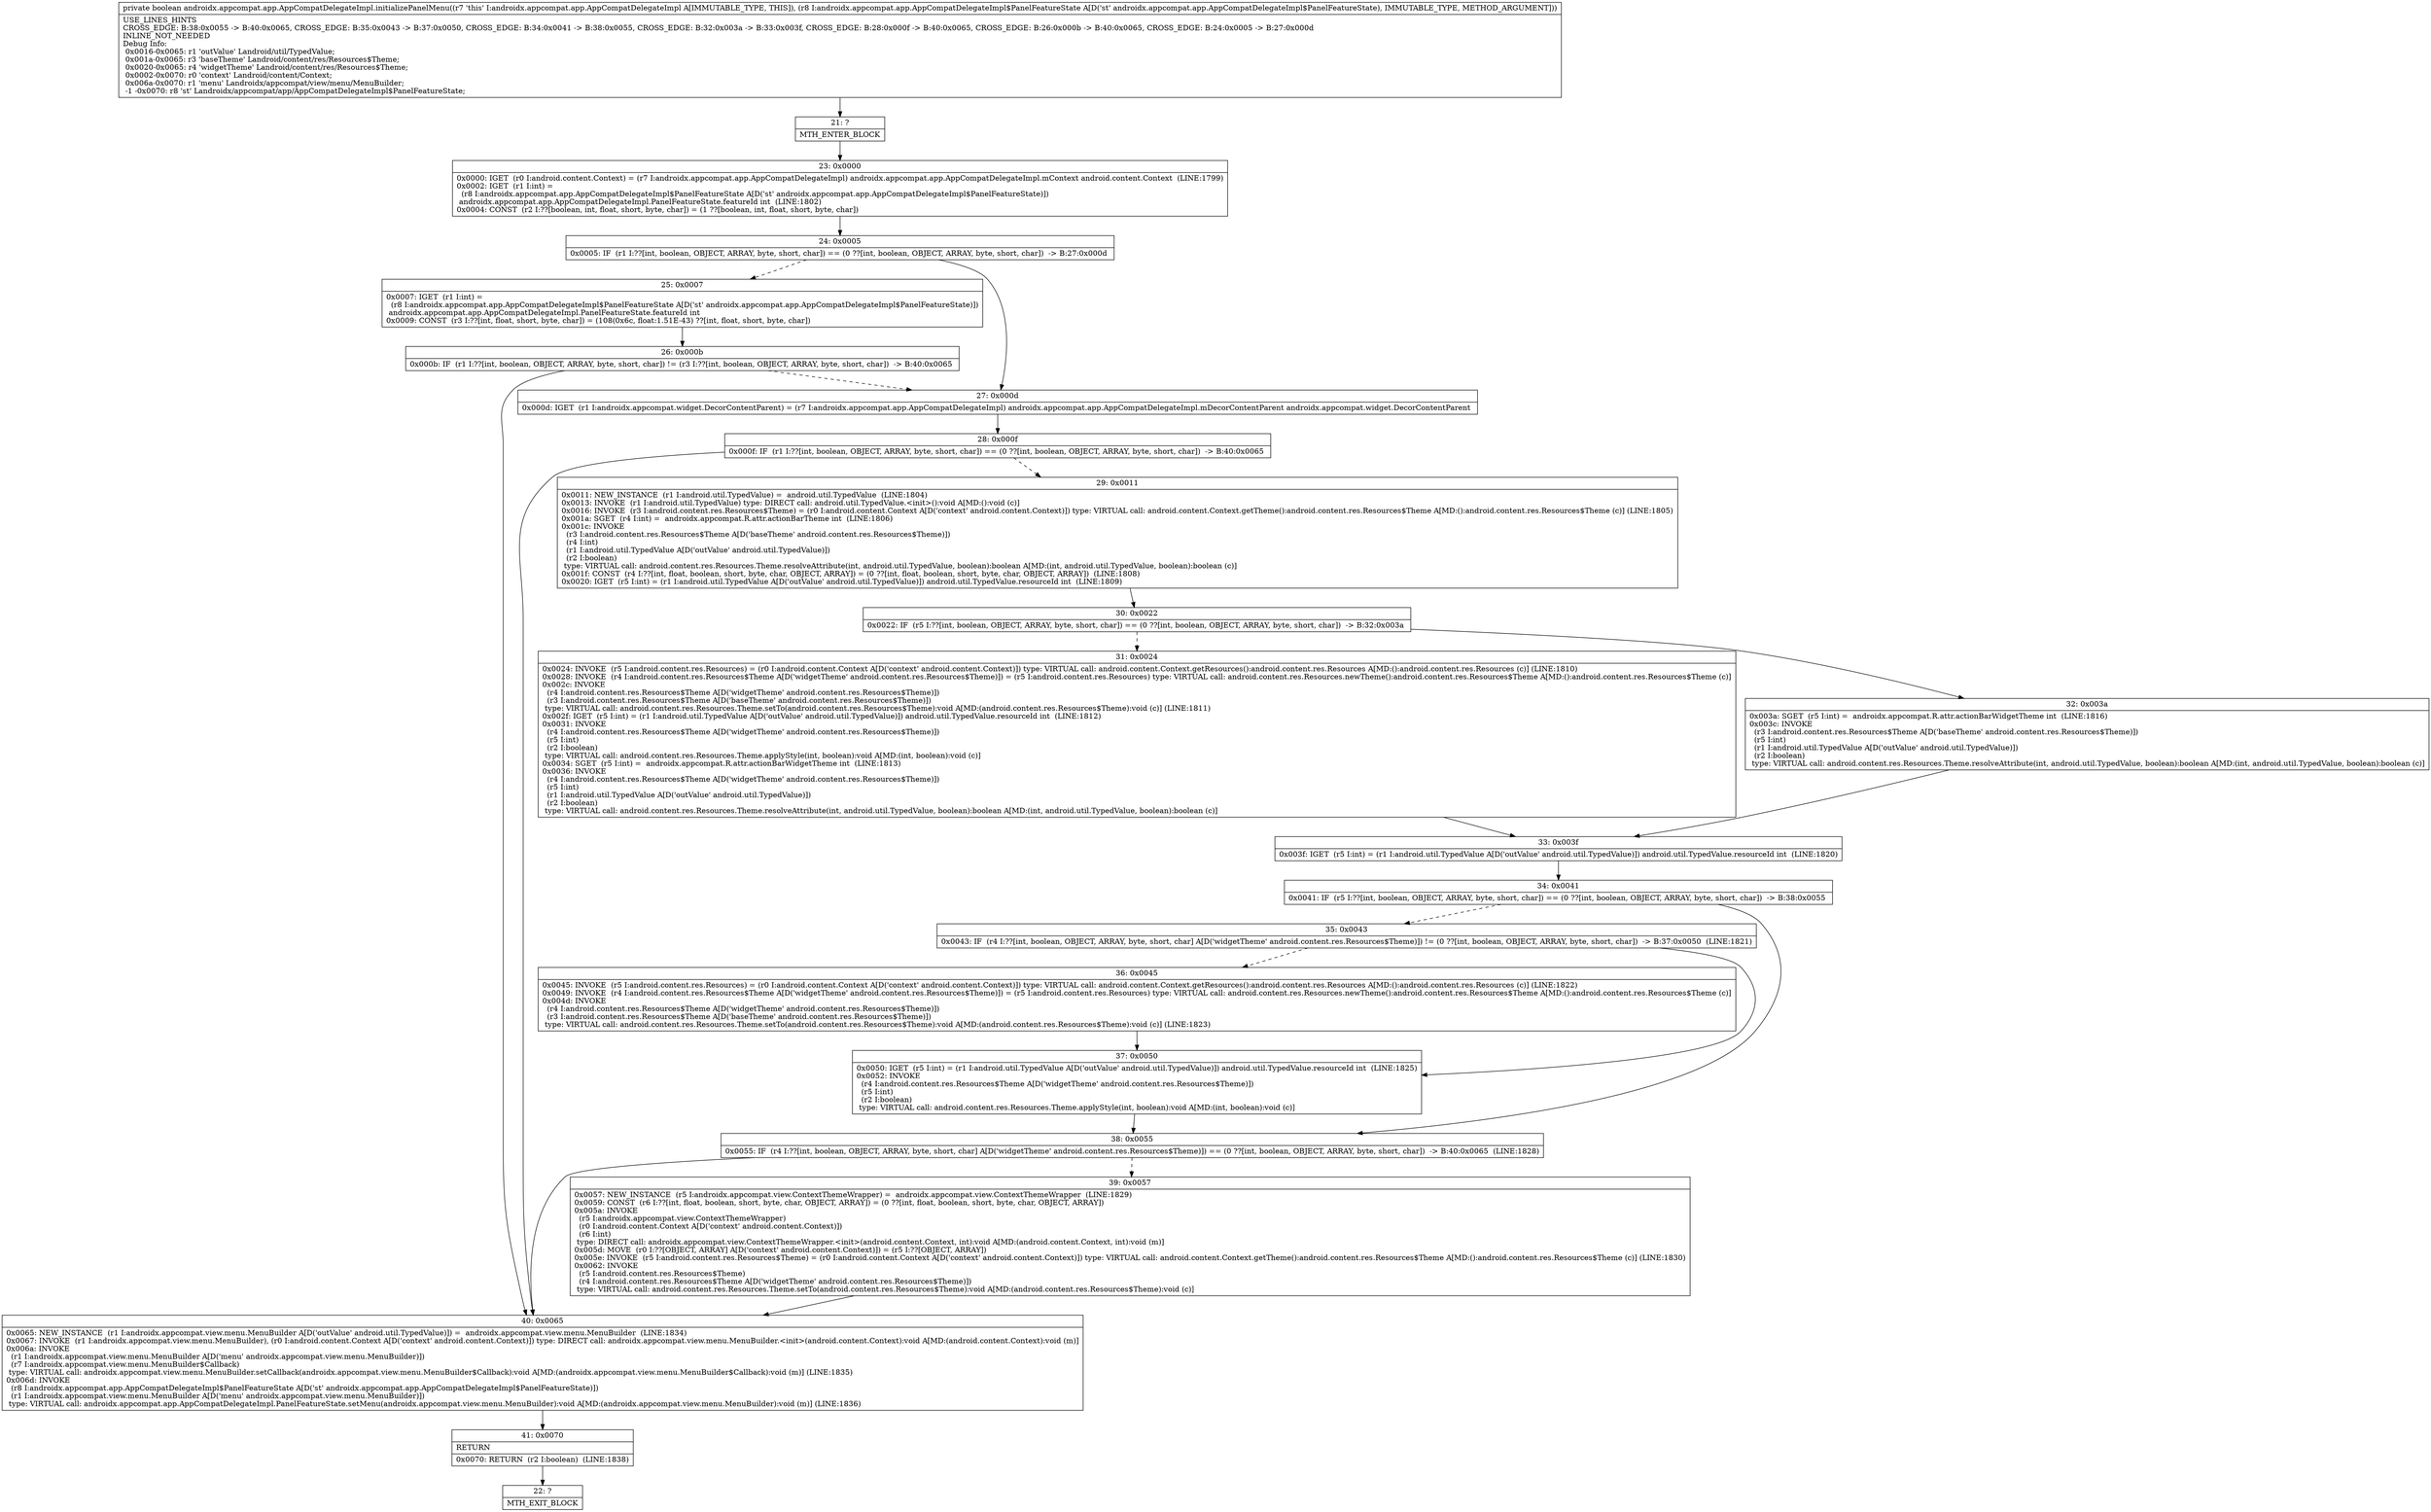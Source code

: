 digraph "CFG forandroidx.appcompat.app.AppCompatDelegateImpl.initializePanelMenu(Landroidx\/appcompat\/app\/AppCompatDelegateImpl$PanelFeatureState;)Z" {
Node_21 [shape=record,label="{21\:\ ?|MTH_ENTER_BLOCK\l}"];
Node_23 [shape=record,label="{23\:\ 0x0000|0x0000: IGET  (r0 I:android.content.Context) = (r7 I:androidx.appcompat.app.AppCompatDelegateImpl) androidx.appcompat.app.AppCompatDelegateImpl.mContext android.content.Context  (LINE:1799)\l0x0002: IGET  (r1 I:int) = \l  (r8 I:androidx.appcompat.app.AppCompatDelegateImpl$PanelFeatureState A[D('st' androidx.appcompat.app.AppCompatDelegateImpl$PanelFeatureState)])\l androidx.appcompat.app.AppCompatDelegateImpl.PanelFeatureState.featureId int  (LINE:1802)\l0x0004: CONST  (r2 I:??[boolean, int, float, short, byte, char]) = (1 ??[boolean, int, float, short, byte, char]) \l}"];
Node_24 [shape=record,label="{24\:\ 0x0005|0x0005: IF  (r1 I:??[int, boolean, OBJECT, ARRAY, byte, short, char]) == (0 ??[int, boolean, OBJECT, ARRAY, byte, short, char])  \-\> B:27:0x000d \l}"];
Node_25 [shape=record,label="{25\:\ 0x0007|0x0007: IGET  (r1 I:int) = \l  (r8 I:androidx.appcompat.app.AppCompatDelegateImpl$PanelFeatureState A[D('st' androidx.appcompat.app.AppCompatDelegateImpl$PanelFeatureState)])\l androidx.appcompat.app.AppCompatDelegateImpl.PanelFeatureState.featureId int \l0x0009: CONST  (r3 I:??[int, float, short, byte, char]) = (108(0x6c, float:1.51E\-43) ??[int, float, short, byte, char]) \l}"];
Node_26 [shape=record,label="{26\:\ 0x000b|0x000b: IF  (r1 I:??[int, boolean, OBJECT, ARRAY, byte, short, char]) != (r3 I:??[int, boolean, OBJECT, ARRAY, byte, short, char])  \-\> B:40:0x0065 \l}"];
Node_40 [shape=record,label="{40\:\ 0x0065|0x0065: NEW_INSTANCE  (r1 I:androidx.appcompat.view.menu.MenuBuilder A[D('outValue' android.util.TypedValue)]) =  androidx.appcompat.view.menu.MenuBuilder  (LINE:1834)\l0x0067: INVOKE  (r1 I:androidx.appcompat.view.menu.MenuBuilder), (r0 I:android.content.Context A[D('context' android.content.Context)]) type: DIRECT call: androidx.appcompat.view.menu.MenuBuilder.\<init\>(android.content.Context):void A[MD:(android.content.Context):void (m)]\l0x006a: INVOKE  \l  (r1 I:androidx.appcompat.view.menu.MenuBuilder A[D('menu' androidx.appcompat.view.menu.MenuBuilder)])\l  (r7 I:androidx.appcompat.view.menu.MenuBuilder$Callback)\l type: VIRTUAL call: androidx.appcompat.view.menu.MenuBuilder.setCallback(androidx.appcompat.view.menu.MenuBuilder$Callback):void A[MD:(androidx.appcompat.view.menu.MenuBuilder$Callback):void (m)] (LINE:1835)\l0x006d: INVOKE  \l  (r8 I:androidx.appcompat.app.AppCompatDelegateImpl$PanelFeatureState A[D('st' androidx.appcompat.app.AppCompatDelegateImpl$PanelFeatureState)])\l  (r1 I:androidx.appcompat.view.menu.MenuBuilder A[D('menu' androidx.appcompat.view.menu.MenuBuilder)])\l type: VIRTUAL call: androidx.appcompat.app.AppCompatDelegateImpl.PanelFeatureState.setMenu(androidx.appcompat.view.menu.MenuBuilder):void A[MD:(androidx.appcompat.view.menu.MenuBuilder):void (m)] (LINE:1836)\l}"];
Node_41 [shape=record,label="{41\:\ 0x0070|RETURN\l|0x0070: RETURN  (r2 I:boolean)  (LINE:1838)\l}"];
Node_22 [shape=record,label="{22\:\ ?|MTH_EXIT_BLOCK\l}"];
Node_27 [shape=record,label="{27\:\ 0x000d|0x000d: IGET  (r1 I:androidx.appcompat.widget.DecorContentParent) = (r7 I:androidx.appcompat.app.AppCompatDelegateImpl) androidx.appcompat.app.AppCompatDelegateImpl.mDecorContentParent androidx.appcompat.widget.DecorContentParent \l}"];
Node_28 [shape=record,label="{28\:\ 0x000f|0x000f: IF  (r1 I:??[int, boolean, OBJECT, ARRAY, byte, short, char]) == (0 ??[int, boolean, OBJECT, ARRAY, byte, short, char])  \-\> B:40:0x0065 \l}"];
Node_29 [shape=record,label="{29\:\ 0x0011|0x0011: NEW_INSTANCE  (r1 I:android.util.TypedValue) =  android.util.TypedValue  (LINE:1804)\l0x0013: INVOKE  (r1 I:android.util.TypedValue) type: DIRECT call: android.util.TypedValue.\<init\>():void A[MD:():void (c)]\l0x0016: INVOKE  (r3 I:android.content.res.Resources$Theme) = (r0 I:android.content.Context A[D('context' android.content.Context)]) type: VIRTUAL call: android.content.Context.getTheme():android.content.res.Resources$Theme A[MD:():android.content.res.Resources$Theme (c)] (LINE:1805)\l0x001a: SGET  (r4 I:int) =  androidx.appcompat.R.attr.actionBarTheme int  (LINE:1806)\l0x001c: INVOKE  \l  (r3 I:android.content.res.Resources$Theme A[D('baseTheme' android.content.res.Resources$Theme)])\l  (r4 I:int)\l  (r1 I:android.util.TypedValue A[D('outValue' android.util.TypedValue)])\l  (r2 I:boolean)\l type: VIRTUAL call: android.content.res.Resources.Theme.resolveAttribute(int, android.util.TypedValue, boolean):boolean A[MD:(int, android.util.TypedValue, boolean):boolean (c)]\l0x001f: CONST  (r4 I:??[int, float, boolean, short, byte, char, OBJECT, ARRAY]) = (0 ??[int, float, boolean, short, byte, char, OBJECT, ARRAY])  (LINE:1808)\l0x0020: IGET  (r5 I:int) = (r1 I:android.util.TypedValue A[D('outValue' android.util.TypedValue)]) android.util.TypedValue.resourceId int  (LINE:1809)\l}"];
Node_30 [shape=record,label="{30\:\ 0x0022|0x0022: IF  (r5 I:??[int, boolean, OBJECT, ARRAY, byte, short, char]) == (0 ??[int, boolean, OBJECT, ARRAY, byte, short, char])  \-\> B:32:0x003a \l}"];
Node_31 [shape=record,label="{31\:\ 0x0024|0x0024: INVOKE  (r5 I:android.content.res.Resources) = (r0 I:android.content.Context A[D('context' android.content.Context)]) type: VIRTUAL call: android.content.Context.getResources():android.content.res.Resources A[MD:():android.content.res.Resources (c)] (LINE:1810)\l0x0028: INVOKE  (r4 I:android.content.res.Resources$Theme A[D('widgetTheme' android.content.res.Resources$Theme)]) = (r5 I:android.content.res.Resources) type: VIRTUAL call: android.content.res.Resources.newTheme():android.content.res.Resources$Theme A[MD:():android.content.res.Resources$Theme (c)]\l0x002c: INVOKE  \l  (r4 I:android.content.res.Resources$Theme A[D('widgetTheme' android.content.res.Resources$Theme)])\l  (r3 I:android.content.res.Resources$Theme A[D('baseTheme' android.content.res.Resources$Theme)])\l type: VIRTUAL call: android.content.res.Resources.Theme.setTo(android.content.res.Resources$Theme):void A[MD:(android.content.res.Resources$Theme):void (c)] (LINE:1811)\l0x002f: IGET  (r5 I:int) = (r1 I:android.util.TypedValue A[D('outValue' android.util.TypedValue)]) android.util.TypedValue.resourceId int  (LINE:1812)\l0x0031: INVOKE  \l  (r4 I:android.content.res.Resources$Theme A[D('widgetTheme' android.content.res.Resources$Theme)])\l  (r5 I:int)\l  (r2 I:boolean)\l type: VIRTUAL call: android.content.res.Resources.Theme.applyStyle(int, boolean):void A[MD:(int, boolean):void (c)]\l0x0034: SGET  (r5 I:int) =  androidx.appcompat.R.attr.actionBarWidgetTheme int  (LINE:1813)\l0x0036: INVOKE  \l  (r4 I:android.content.res.Resources$Theme A[D('widgetTheme' android.content.res.Resources$Theme)])\l  (r5 I:int)\l  (r1 I:android.util.TypedValue A[D('outValue' android.util.TypedValue)])\l  (r2 I:boolean)\l type: VIRTUAL call: android.content.res.Resources.Theme.resolveAttribute(int, android.util.TypedValue, boolean):boolean A[MD:(int, android.util.TypedValue, boolean):boolean (c)]\l}"];
Node_33 [shape=record,label="{33\:\ 0x003f|0x003f: IGET  (r5 I:int) = (r1 I:android.util.TypedValue A[D('outValue' android.util.TypedValue)]) android.util.TypedValue.resourceId int  (LINE:1820)\l}"];
Node_34 [shape=record,label="{34\:\ 0x0041|0x0041: IF  (r5 I:??[int, boolean, OBJECT, ARRAY, byte, short, char]) == (0 ??[int, boolean, OBJECT, ARRAY, byte, short, char])  \-\> B:38:0x0055 \l}"];
Node_35 [shape=record,label="{35\:\ 0x0043|0x0043: IF  (r4 I:??[int, boolean, OBJECT, ARRAY, byte, short, char] A[D('widgetTheme' android.content.res.Resources$Theme)]) != (0 ??[int, boolean, OBJECT, ARRAY, byte, short, char])  \-\> B:37:0x0050  (LINE:1821)\l}"];
Node_36 [shape=record,label="{36\:\ 0x0045|0x0045: INVOKE  (r5 I:android.content.res.Resources) = (r0 I:android.content.Context A[D('context' android.content.Context)]) type: VIRTUAL call: android.content.Context.getResources():android.content.res.Resources A[MD:():android.content.res.Resources (c)] (LINE:1822)\l0x0049: INVOKE  (r4 I:android.content.res.Resources$Theme A[D('widgetTheme' android.content.res.Resources$Theme)]) = (r5 I:android.content.res.Resources) type: VIRTUAL call: android.content.res.Resources.newTheme():android.content.res.Resources$Theme A[MD:():android.content.res.Resources$Theme (c)]\l0x004d: INVOKE  \l  (r4 I:android.content.res.Resources$Theme A[D('widgetTheme' android.content.res.Resources$Theme)])\l  (r3 I:android.content.res.Resources$Theme A[D('baseTheme' android.content.res.Resources$Theme)])\l type: VIRTUAL call: android.content.res.Resources.Theme.setTo(android.content.res.Resources$Theme):void A[MD:(android.content.res.Resources$Theme):void (c)] (LINE:1823)\l}"];
Node_37 [shape=record,label="{37\:\ 0x0050|0x0050: IGET  (r5 I:int) = (r1 I:android.util.TypedValue A[D('outValue' android.util.TypedValue)]) android.util.TypedValue.resourceId int  (LINE:1825)\l0x0052: INVOKE  \l  (r4 I:android.content.res.Resources$Theme A[D('widgetTheme' android.content.res.Resources$Theme)])\l  (r5 I:int)\l  (r2 I:boolean)\l type: VIRTUAL call: android.content.res.Resources.Theme.applyStyle(int, boolean):void A[MD:(int, boolean):void (c)]\l}"];
Node_38 [shape=record,label="{38\:\ 0x0055|0x0055: IF  (r4 I:??[int, boolean, OBJECT, ARRAY, byte, short, char] A[D('widgetTheme' android.content.res.Resources$Theme)]) == (0 ??[int, boolean, OBJECT, ARRAY, byte, short, char])  \-\> B:40:0x0065  (LINE:1828)\l}"];
Node_39 [shape=record,label="{39\:\ 0x0057|0x0057: NEW_INSTANCE  (r5 I:androidx.appcompat.view.ContextThemeWrapper) =  androidx.appcompat.view.ContextThemeWrapper  (LINE:1829)\l0x0059: CONST  (r6 I:??[int, float, boolean, short, byte, char, OBJECT, ARRAY]) = (0 ??[int, float, boolean, short, byte, char, OBJECT, ARRAY]) \l0x005a: INVOKE  \l  (r5 I:androidx.appcompat.view.ContextThemeWrapper)\l  (r0 I:android.content.Context A[D('context' android.content.Context)])\l  (r6 I:int)\l type: DIRECT call: androidx.appcompat.view.ContextThemeWrapper.\<init\>(android.content.Context, int):void A[MD:(android.content.Context, int):void (m)]\l0x005d: MOVE  (r0 I:??[OBJECT, ARRAY] A[D('context' android.content.Context)]) = (r5 I:??[OBJECT, ARRAY]) \l0x005e: INVOKE  (r5 I:android.content.res.Resources$Theme) = (r0 I:android.content.Context A[D('context' android.content.Context)]) type: VIRTUAL call: android.content.Context.getTheme():android.content.res.Resources$Theme A[MD:():android.content.res.Resources$Theme (c)] (LINE:1830)\l0x0062: INVOKE  \l  (r5 I:android.content.res.Resources$Theme)\l  (r4 I:android.content.res.Resources$Theme A[D('widgetTheme' android.content.res.Resources$Theme)])\l type: VIRTUAL call: android.content.res.Resources.Theme.setTo(android.content.res.Resources$Theme):void A[MD:(android.content.res.Resources$Theme):void (c)]\l}"];
Node_32 [shape=record,label="{32\:\ 0x003a|0x003a: SGET  (r5 I:int) =  androidx.appcompat.R.attr.actionBarWidgetTheme int  (LINE:1816)\l0x003c: INVOKE  \l  (r3 I:android.content.res.Resources$Theme A[D('baseTheme' android.content.res.Resources$Theme)])\l  (r5 I:int)\l  (r1 I:android.util.TypedValue A[D('outValue' android.util.TypedValue)])\l  (r2 I:boolean)\l type: VIRTUAL call: android.content.res.Resources.Theme.resolveAttribute(int, android.util.TypedValue, boolean):boolean A[MD:(int, android.util.TypedValue, boolean):boolean (c)]\l}"];
MethodNode[shape=record,label="{private boolean androidx.appcompat.app.AppCompatDelegateImpl.initializePanelMenu((r7 'this' I:androidx.appcompat.app.AppCompatDelegateImpl A[IMMUTABLE_TYPE, THIS]), (r8 I:androidx.appcompat.app.AppCompatDelegateImpl$PanelFeatureState A[D('st' androidx.appcompat.app.AppCompatDelegateImpl$PanelFeatureState), IMMUTABLE_TYPE, METHOD_ARGUMENT]))  | USE_LINES_HINTS\lCROSS_EDGE: B:38:0x0055 \-\> B:40:0x0065, CROSS_EDGE: B:35:0x0043 \-\> B:37:0x0050, CROSS_EDGE: B:34:0x0041 \-\> B:38:0x0055, CROSS_EDGE: B:32:0x003a \-\> B:33:0x003f, CROSS_EDGE: B:28:0x000f \-\> B:40:0x0065, CROSS_EDGE: B:26:0x000b \-\> B:40:0x0065, CROSS_EDGE: B:24:0x0005 \-\> B:27:0x000d\lINLINE_NOT_NEEDED\lDebug Info:\l  0x0016\-0x0065: r1 'outValue' Landroid\/util\/TypedValue;\l  0x001a\-0x0065: r3 'baseTheme' Landroid\/content\/res\/Resources$Theme;\l  0x0020\-0x0065: r4 'widgetTheme' Landroid\/content\/res\/Resources$Theme;\l  0x0002\-0x0070: r0 'context' Landroid\/content\/Context;\l  0x006a\-0x0070: r1 'menu' Landroidx\/appcompat\/view\/menu\/MenuBuilder;\l  \-1 \-0x0070: r8 'st' Landroidx\/appcompat\/app\/AppCompatDelegateImpl$PanelFeatureState;\l}"];
MethodNode -> Node_21;Node_21 -> Node_23;
Node_23 -> Node_24;
Node_24 -> Node_25[style=dashed];
Node_24 -> Node_27;
Node_25 -> Node_26;
Node_26 -> Node_27[style=dashed];
Node_26 -> Node_40;
Node_40 -> Node_41;
Node_41 -> Node_22;
Node_27 -> Node_28;
Node_28 -> Node_29[style=dashed];
Node_28 -> Node_40;
Node_29 -> Node_30;
Node_30 -> Node_31[style=dashed];
Node_30 -> Node_32;
Node_31 -> Node_33;
Node_33 -> Node_34;
Node_34 -> Node_35[style=dashed];
Node_34 -> Node_38;
Node_35 -> Node_36[style=dashed];
Node_35 -> Node_37;
Node_36 -> Node_37;
Node_37 -> Node_38;
Node_38 -> Node_39[style=dashed];
Node_38 -> Node_40;
Node_39 -> Node_40;
Node_32 -> Node_33;
}

